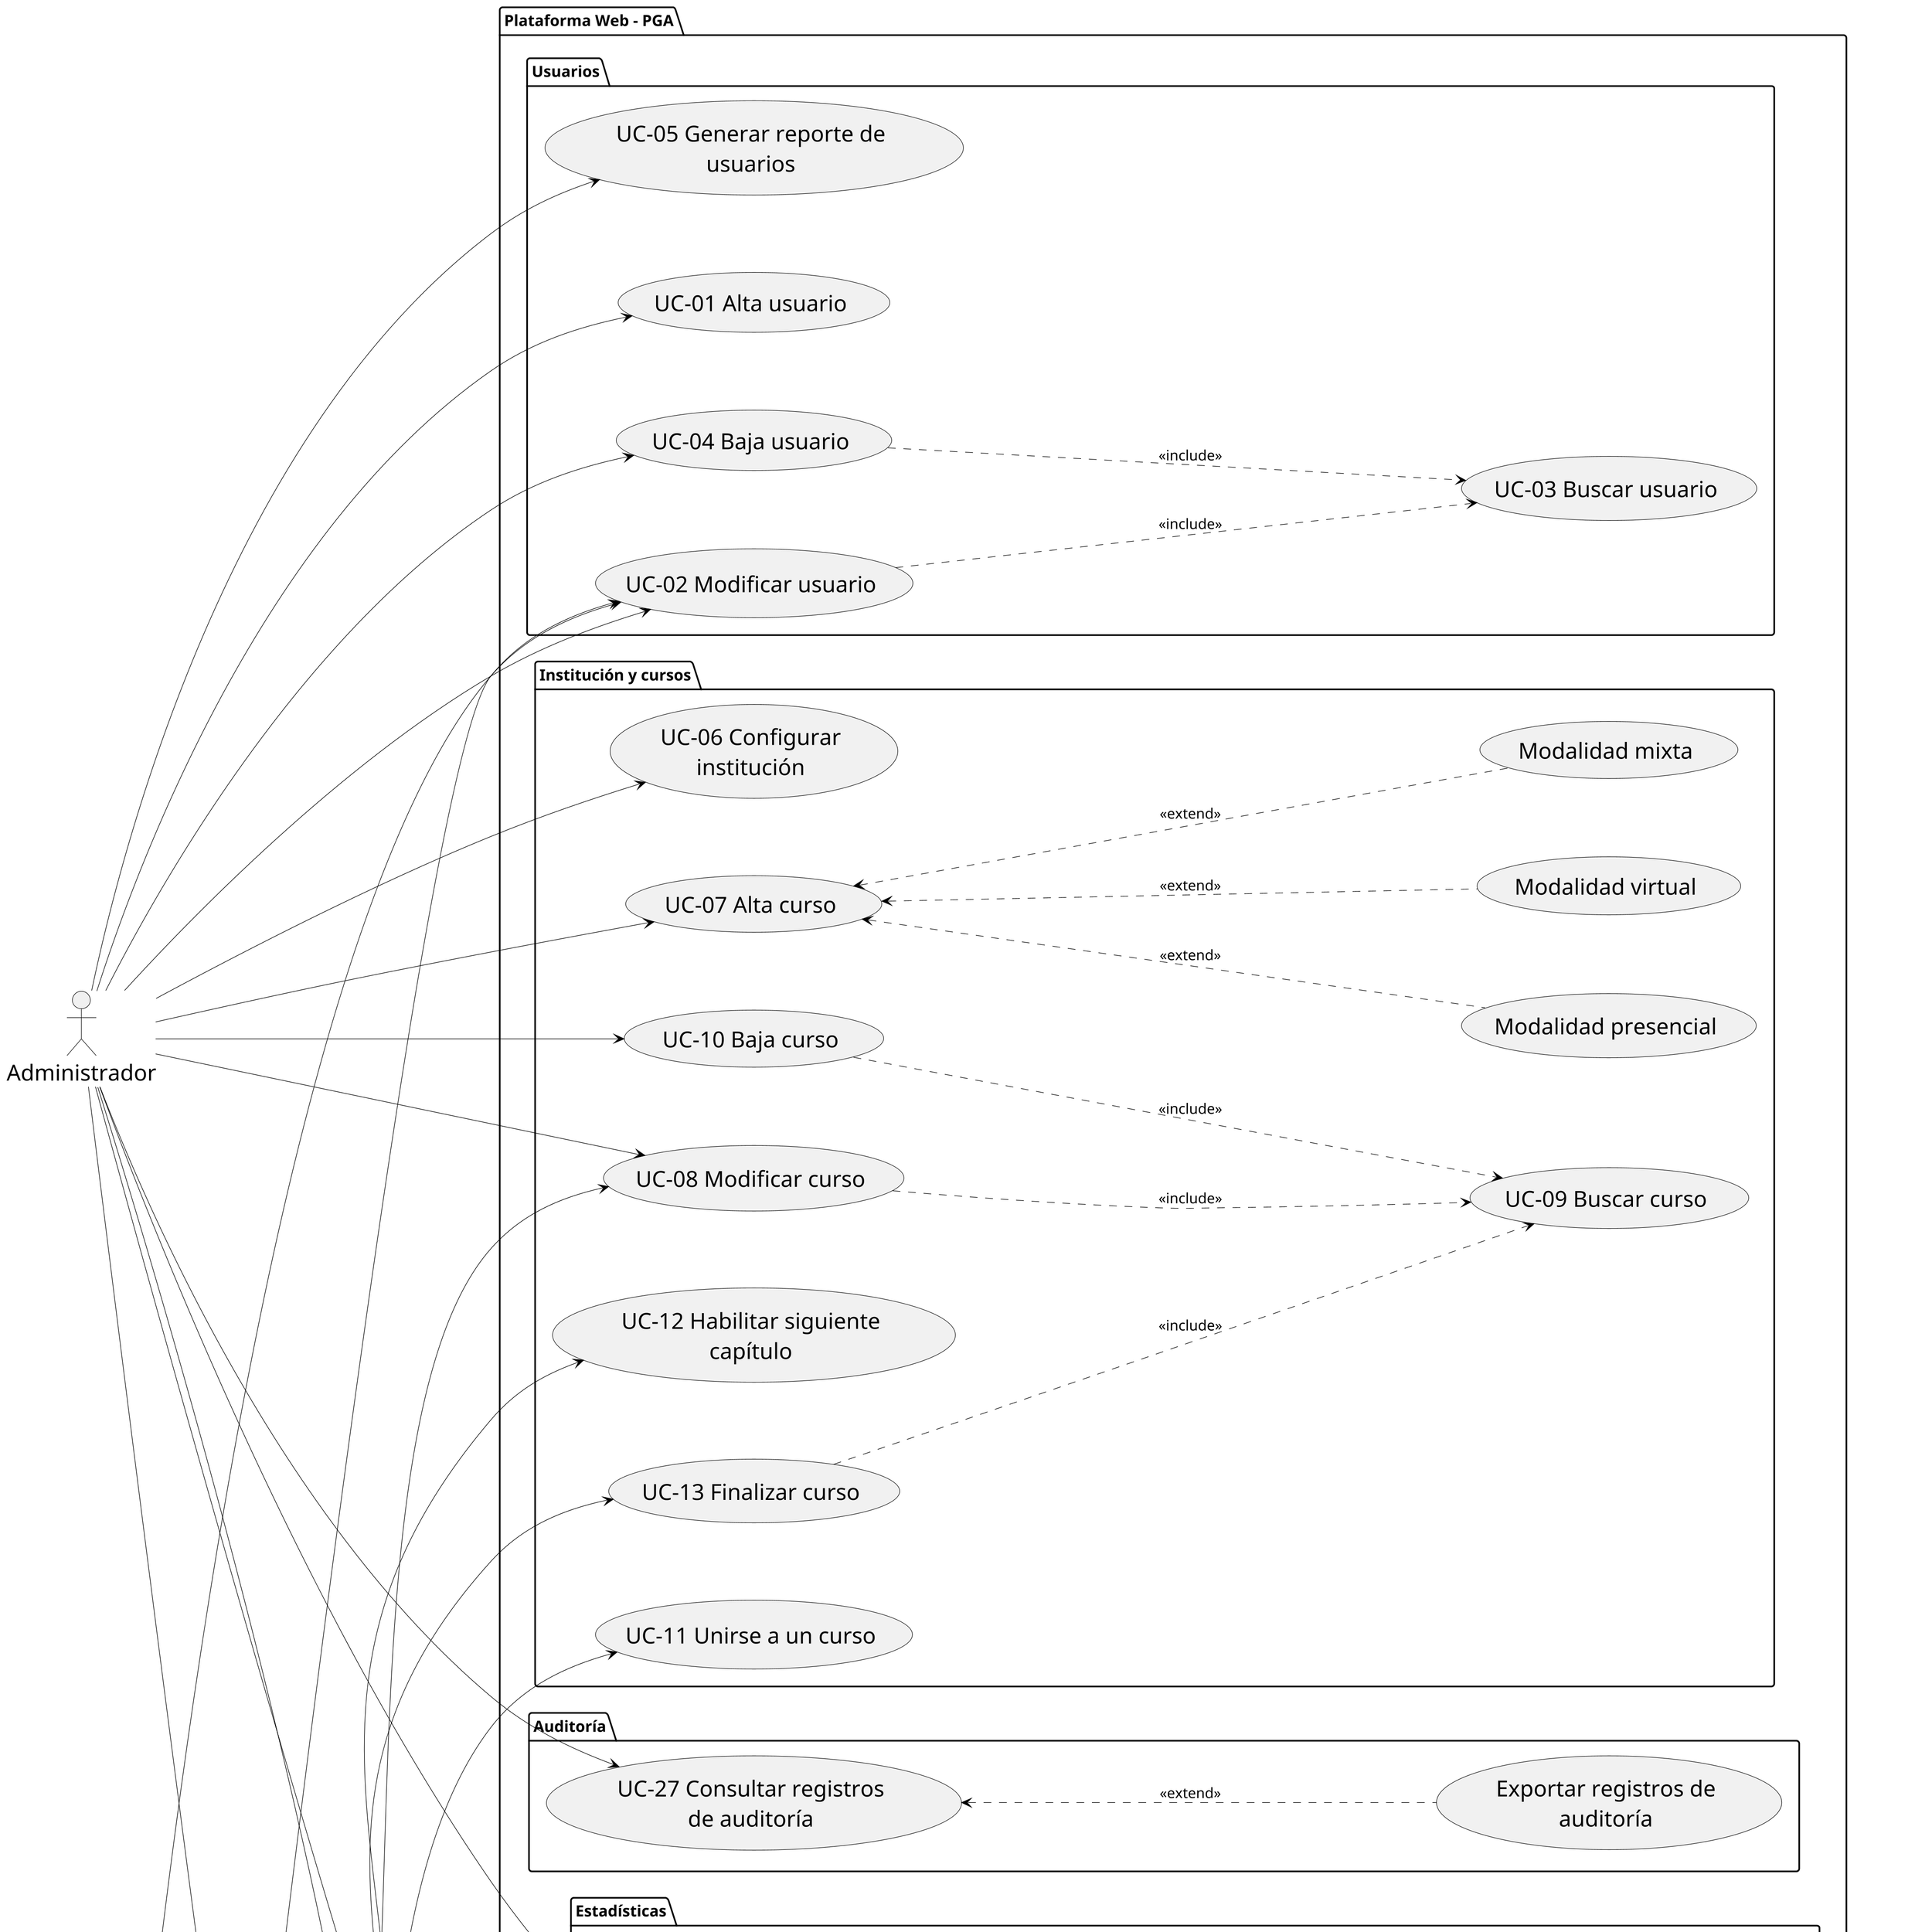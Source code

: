 @startuml DCU_Expandido
left to right direction

skinparam dpi 150
skinparam wrapWidth 250
skinparam nodesep 70
skinparam ranksep 350
skinparam UsecaseFontSize 20
scale 1.5
'scale 1.5 | scale 200 width | scale 100 height | scale [max] 200x100
skinparam ActorFontSize 20
skinparam ArrowThickness 0.5
skinparam ArrowColor Black

actor Administrador
actor Docente
actor Alumno
actor "Google OAuth 2.0" as GoogleOAuth2
actor Videojuego

package "Plataforma Web - PGA"{
  'Subsistemas'
  package "Usuarios" {
    usecase "UC-01 Alta usuario" as UC01
    usecase "UC-02 Modificar usuario" as UC02
    usecase "UC-03 Buscar usuario" as UC03
    usecase "UC-04 Baja usuario" as UC04
    usecase "UC-05 Generar reporte de usuarios" as UC05

    'Relaciones'
    Administrador --> UC01
    Administrador --> UC02
    Alumno --> UC02
    Docente --> UC02
    UC02 ..> UC03 : <<include>>
    Administrador --> UC04
    UC04 ..> UC03 : <<include>>
    Administrador --> UC05
  }

  package "Institución y cursos" {
    usecase "UC-06 Configurar institución" as UC06
    usecase "UC-07 Alta curso" as UC07
    usecase "Modalidad presencial" as UC07A
    usecase "Modalidad virtual" as UC07B
    usecase "Modalidad mixta" as UC07C
    usecase "UC-08 Modificar curso" as UC08
    usecase "UC-09 Buscar curso" as UC09
    usecase "UC-10 Baja curso" as UC10
    usecase "UC-11 Unirse a un curso" as UC11
    usecase "UC-12 Habilitar siguiente capítulo" as UC12
    usecase "UC-13 Finalizar curso" as UC13

    'Relaciones'
    'Institución
    Administrador --> UC06
    'ABM Cursos
    Administrador --> UC07
    UC07 <.. UC07A : <<extend>>
    UC07 <.. UC07B : <<extend>>
    UC07 <.. UC07C : <<extend>>
    Administrador --> UC08
    Docente --> UC08
    Administrador --> UC10
    UC08 ..> UC09 : <<include>>
    UC10 ..> UC09 : <<include>>
    'Unirse a curso
    Alumno --> UC11
    'Habilitar capítulo
    Docente --> UC12
    Docente --> UC13
    UC13 ..> UC09 : <<include>>
  }

  package "Progreso" {
    usecase "UC-14 Consultar progreso de alumnos" as UC14
    usecase "UC-15 Consultar mi progreso" as UC15
    usecase "UC-16 Sincronizar progreso de alumno" as UC16
    usecase "Actualizar riesgo académico" as UC16A

    'Relaciones'
    Docente --> UC14
    Alumno --> UC15
    Videojuego --> UC16
    UC16 ..> UC16A : <<include>>
  }

  package "Dificultades"{
    usecase "UC-17 Consultar dificultades de alumnos" as UC17
    usecase "UC-18 Consultar mis dificultades" as UC18
    usecase "UC-19 Sincronizar dificultades de alumno" as UC19
    usecase "Actualizar riesgo académico" as UC19A

    'Relaciones'
    Docente --> UC17
    Alumno --> UC18
    Videojuego --> UC19
    UC19 ..> UC19A : <<include>>
  }

  package "Sesiones de refuerzo" {
    usecase "UC-20 Crear sesión de refuerzo" as UC20
    usecase "UC-21 Modificar sesión de refuerzo" as UC21
    usecase "UC-22 Buscar sesión de refuerzo" as UC22
    usecase "UC-23 Cancelar sesión de refuerzo" as UC23
    usecase "UC-24 Indicar asistencia a sesión" as UC24
    usecase "Escribir consulta" as UC24A

    'Relaciones'
    Docente --> UC20
    Docente --> UC21
    Docente --> UC23
    UC21 ..> UC22 : <<include>>
    UC23 ..> UC22 : <<include>>
    Docente --> UC24
    Alumno --> UC24
    UC24 ..> UC22 : <<include>>
    UC24 <.. UC24A : <<extend>>
  }

  package "Estadísticas"{
    usecase "UC-25 Consultar estadísticas de curso" as UC25
    usecase "Estadísticas de progreso" as UC25A
    usecase "Estadísticas de dificultades" as UC25B
    usecase "Estadísticas de sesiones de refuerzo" as UC25C

    'Relaciones'
    Docente --> UC25
    Administrador --> UC25
    UC25 <.. UC25A : <<extend>>
    UC25 <.. UC25B : <<extend>>
    UC25 <.. UC25C : <<extend>>
  }

  package "Reportes"{
    usecase "UC-26 Generar reporte de curso" as UC26
    usecase "Reporte de progreso" as UC26A
    usecase "Reporte de dificultades" as UC26B
    usecase "Reporte de sesiones de refuerzo" as UC26C

    'Relaciones'
    Docente --> UC26
    Administrador --> UC26
    UC26 <.. UC26A : <<extend>>
    UC26 <.. UC26B : <<extend>>
    UC26 <.. UC26C : <<extend>>
  }

  package "Auditoría" {
    usecase "UC-27 Consultar registros de auditoría" as UC27
    usecase "Exportar registros de auditoría" as UC27A

    'Relaciones'
    Administrador --> UC27
    UC27 <.. UC27A : <<extend>>
  }

  package "Seguridad y autenticación" {
    usecase "UC-28 Iniciar sesión" as UC28
    usecase "Iniciar sesión normal" as UC28A
    usecase "Iniciar sesión con Google" as UC28B
    usecase "UC-29 Registrarse" as UC29
    usecase "Registro normal" as UC29A
    usecase "Registro con Google" as UC29B
    usecase "UC-30 Cerrar sesión" as UC30

    'Relaciones'
    Administrador --> UC28
    Administrador --> UC30
    Docente --> UC28
    Docente --> UC30
    Alumno --> UC28
    Alumno --> UC29
    Alumno --> UC30
    UC28 <.. UC28A : <<extend>>
    UC28 <.. UC28B : <<extend>>
    UC29 <.. UC29A : <<extend>>
    UC29 <.. UC29B : <<extend>>
    GoogleOAuth2 -up-> UC28B
    GoogleOAuth2 -up-> UC29B
  }

}
@enduml